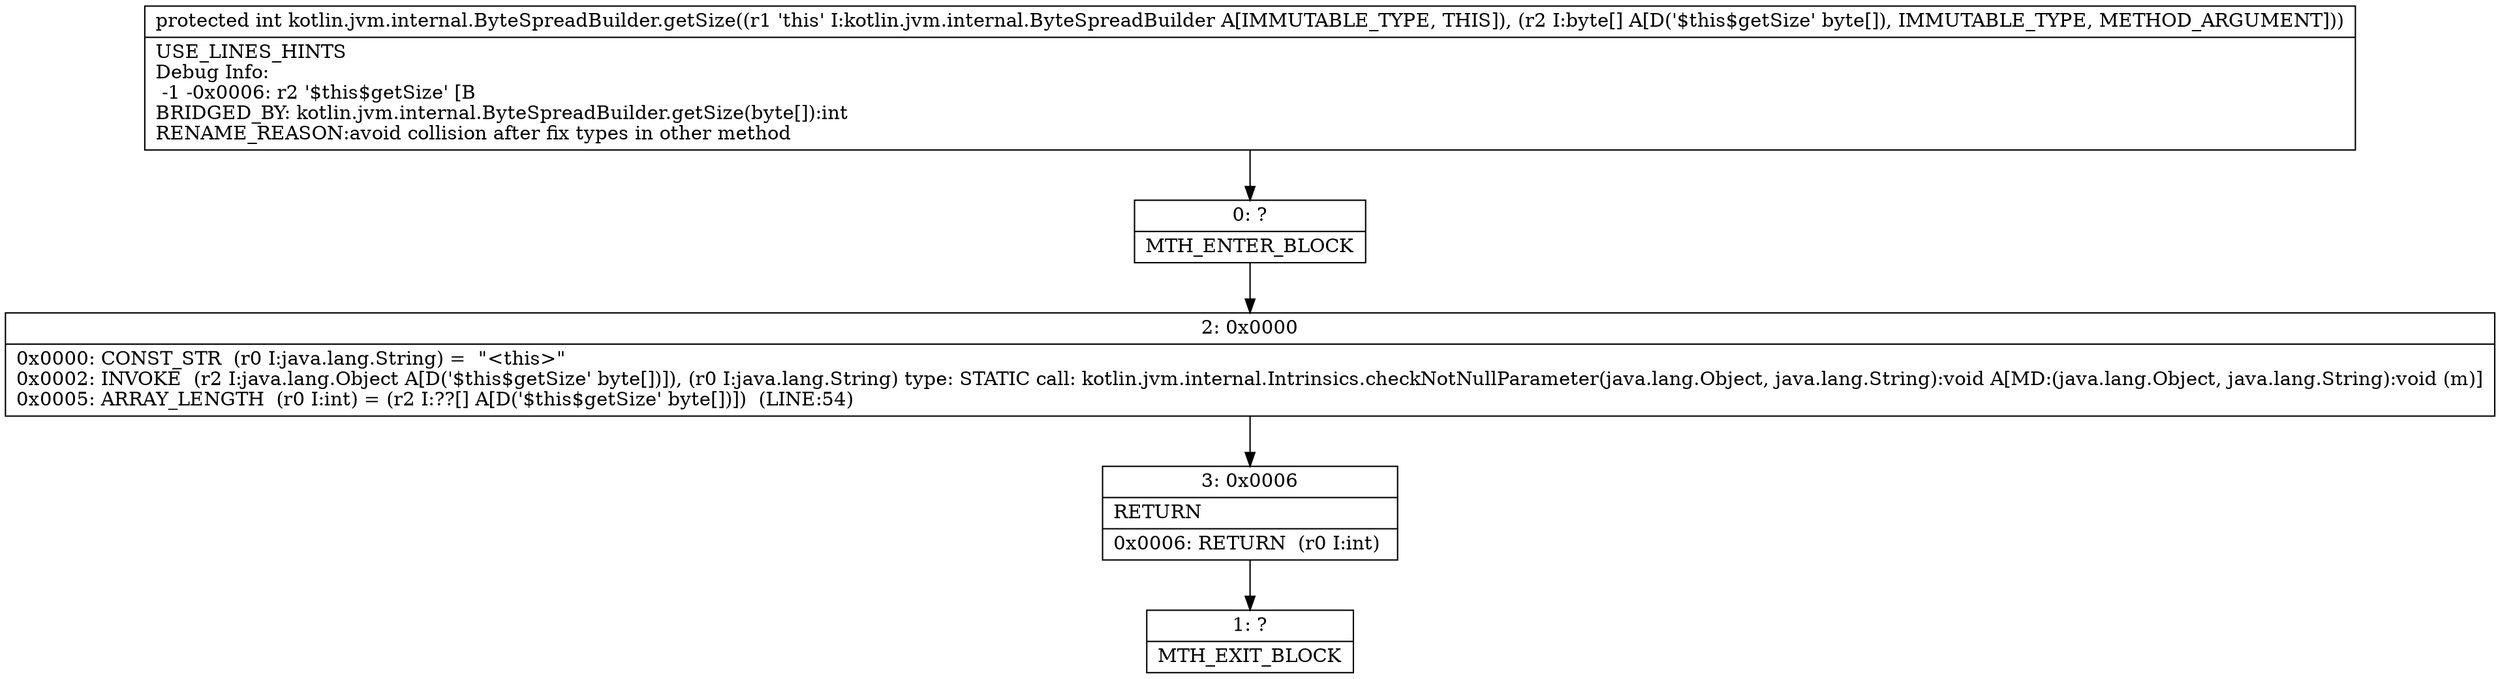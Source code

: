 digraph "CFG forkotlin.jvm.internal.ByteSpreadBuilder.getSize([B)I" {
Node_0 [shape=record,label="{0\:\ ?|MTH_ENTER_BLOCK\l}"];
Node_2 [shape=record,label="{2\:\ 0x0000|0x0000: CONST_STR  (r0 I:java.lang.String) =  \"\<this\>\" \l0x0002: INVOKE  (r2 I:java.lang.Object A[D('$this$getSize' byte[])]), (r0 I:java.lang.String) type: STATIC call: kotlin.jvm.internal.Intrinsics.checkNotNullParameter(java.lang.Object, java.lang.String):void A[MD:(java.lang.Object, java.lang.String):void (m)]\l0x0005: ARRAY_LENGTH  (r0 I:int) = (r2 I:??[] A[D('$this$getSize' byte[])])  (LINE:54)\l}"];
Node_3 [shape=record,label="{3\:\ 0x0006|RETURN\l|0x0006: RETURN  (r0 I:int) \l}"];
Node_1 [shape=record,label="{1\:\ ?|MTH_EXIT_BLOCK\l}"];
MethodNode[shape=record,label="{protected int kotlin.jvm.internal.ByteSpreadBuilder.getSize((r1 'this' I:kotlin.jvm.internal.ByteSpreadBuilder A[IMMUTABLE_TYPE, THIS]), (r2 I:byte[] A[D('$this$getSize' byte[]), IMMUTABLE_TYPE, METHOD_ARGUMENT]))  | USE_LINES_HINTS\lDebug Info:\l  \-1 \-0x0006: r2 '$this$getSize' [B\lBRIDGED_BY: kotlin.jvm.internal.ByteSpreadBuilder.getSize(byte[]):int\lRENAME_REASON:avoid collision after fix types in other method\l}"];
MethodNode -> Node_0;Node_0 -> Node_2;
Node_2 -> Node_3;
Node_3 -> Node_1;
}

